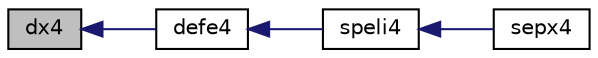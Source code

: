 digraph "dx4"
{
  edge [fontname="Helvetica",fontsize="10",labelfontname="Helvetica",labelfontsize="10"];
  node [fontname="Helvetica",fontsize="10",shape=record];
  rankdir="LR";
  Node1 [label="dx4",height=0.2,width=0.4,color="black", fillcolor="grey75", style="filled", fontcolor="black"];
  Node1 -> Node2 [dir="back",color="midnightblue",fontsize="10",style="solid"];
  Node2 [label="defe4",height=0.2,width=0.4,color="black", fillcolor="white", style="filled",URL="$poisson_8f.html#a355d5a5f4d4f6d5d3949cb08dce619ef"];
  Node2 -> Node3 [dir="back",color="midnightblue",fontsize="10",style="solid"];
  Node3 [label="speli4",height=0.2,width=0.4,color="black", fillcolor="white", style="filled",URL="$poisson_8f.html#a5dc2044995a8b7eba5b7d6e919f893e1"];
  Node3 -> Node4 [dir="back",color="midnightblue",fontsize="10",style="solid"];
  Node4 [label="sepx4",height=0.2,width=0.4,color="black", fillcolor="white", style="filled",URL="$poisson_8f.html#a3bae4b2dbb12aa9ef1982c25a75b4dad"];
}

